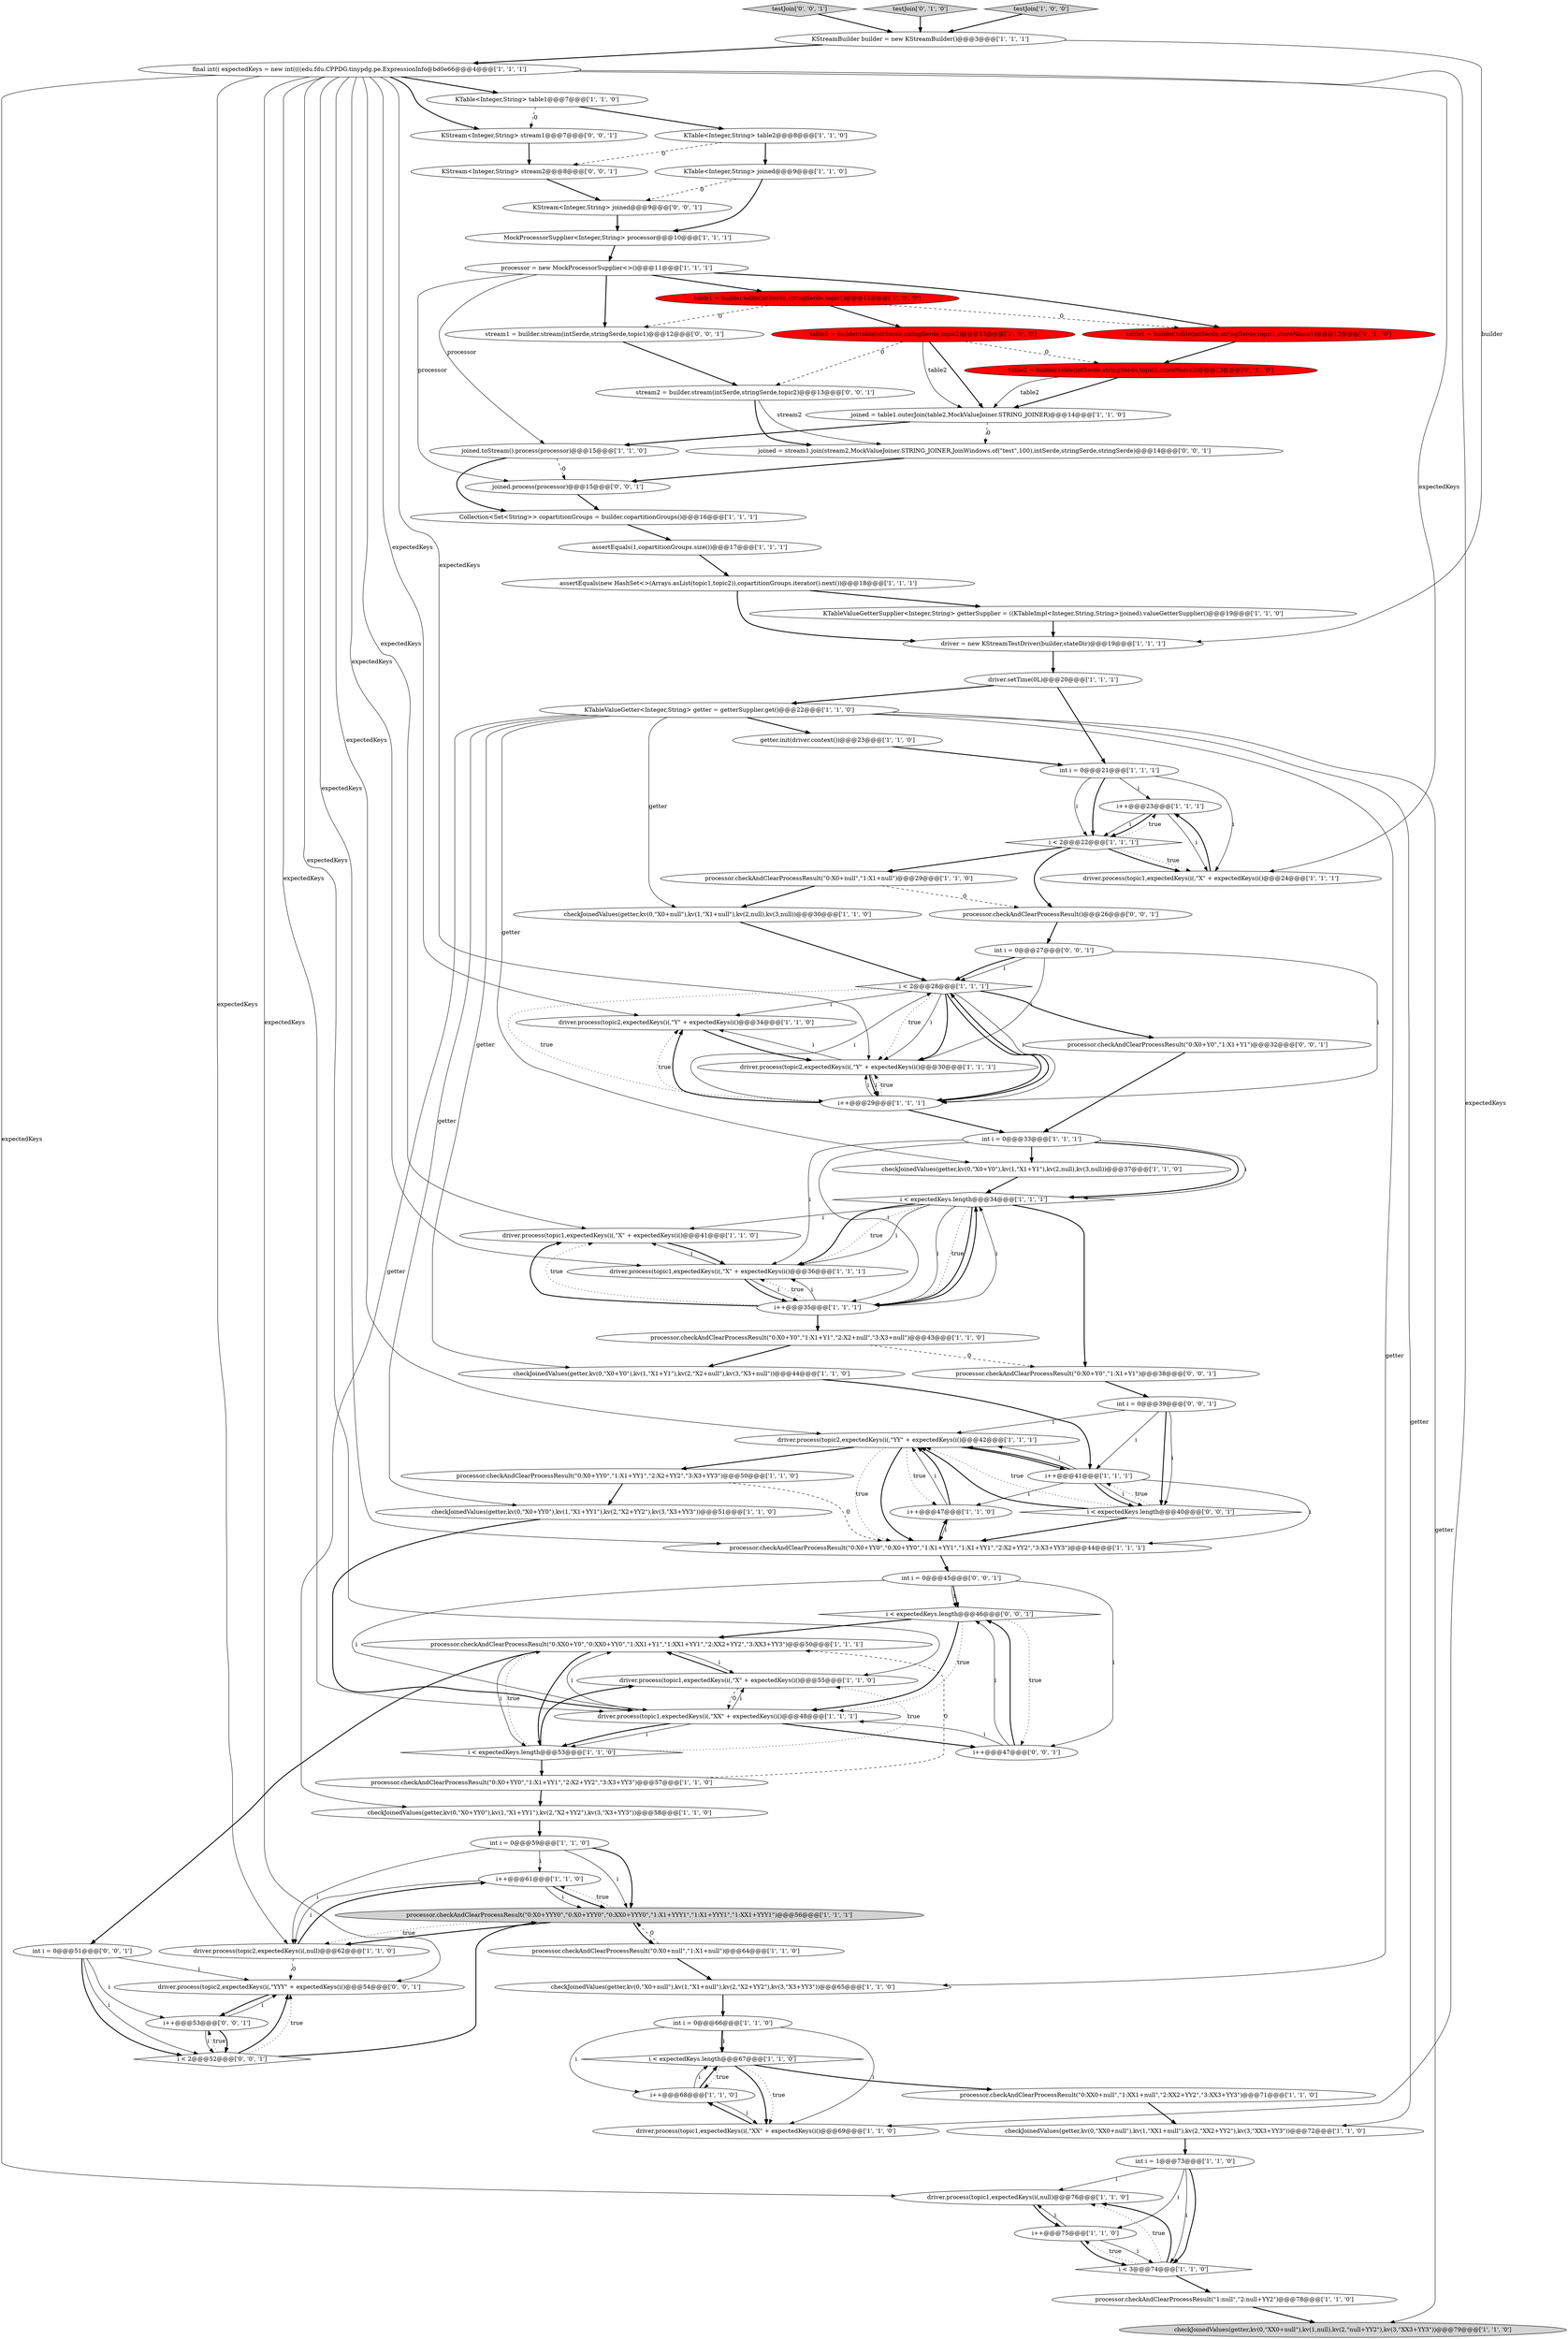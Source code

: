digraph {
17 [style = filled, label = "assertEquals(new HashSet<>(Arrays.asList(topic1,topic2)),copartitionGroups.iterator().next())@@@18@@@['1', '1', '1']", fillcolor = white, shape = ellipse image = "AAA0AAABBB1BBB"];
66 [style = filled, label = "i++@@@23@@@['1', '1', '1']", fillcolor = white, shape = ellipse image = "AAA0AAABBB1BBB"];
33 [style = filled, label = "int i = 0@@@66@@@['1', '1', '0']", fillcolor = white, shape = ellipse image = "AAA0AAABBB1BBB"];
65 [style = filled, label = "driver.process(topic1,expectedKeys(i(,\"X\" + expectedKeys(i()@@@24@@@['1', '1', '1']", fillcolor = white, shape = ellipse image = "AAA0AAABBB1BBB"];
18 [style = filled, label = "driver.process(topic1,expectedKeys(i(,\"X\" + expectedKeys(i()@@@55@@@['1', '1', '0']", fillcolor = white, shape = ellipse image = "AAA0AAABBB1BBB"];
44 [style = filled, label = "checkJoinedValues(getter,kv(0,\"XX0+null\"),kv(1,\"XX1+null\"),kv(2,\"XX2+YY2\"),kv(3,\"XX3+YY3\"))@@@72@@@['1', '1', '0']", fillcolor = white, shape = ellipse image = "AAA0AAABBB1BBB"];
83 [style = filled, label = "int i = 0@@@45@@@['0', '0', '1']", fillcolor = white, shape = ellipse image = "AAA0AAABBB3BBB"];
82 [style = filled, label = "int i = 0@@@39@@@['0', '0', '1']", fillcolor = white, shape = ellipse image = "AAA0AAABBB3BBB"];
84 [style = filled, label = "testJoin['0', '0', '1']", fillcolor = lightgray, shape = diamond image = "AAA0AAABBB3BBB"];
35 [style = filled, label = "driver.process(topic1,expectedKeys(i(,null)@@@76@@@['1', '1', '0']", fillcolor = white, shape = ellipse image = "AAA0AAABBB1BBB"];
20 [style = filled, label = "i++@@@75@@@['1', '1', '0']", fillcolor = white, shape = ellipse image = "AAA0AAABBB1BBB"];
59 [style = filled, label = "getter.init(driver.context())@@@23@@@['1', '1', '0']", fillcolor = white, shape = ellipse image = "AAA0AAABBB1BBB"];
75 [style = filled, label = "stream1 = builder.stream(intSerde,stringSerde,topic1)@@@12@@@['0', '0', '1']", fillcolor = white, shape = ellipse image = "AAA0AAABBB3BBB"];
57 [style = filled, label = "i++@@@47@@@['1', '1', '0']", fillcolor = white, shape = ellipse image = "AAA0AAABBB1BBB"];
68 [style = filled, label = "table1 = builder.table(intSerde,stringSerde,topic1,storeName1)@@@12@@@['0', '1', '0']", fillcolor = red, shape = ellipse image = "AAA1AAABBB2BBB"];
81 [style = filled, label = "i < expectedKeys.length@@@46@@@['0', '0', '1']", fillcolor = white, shape = diamond image = "AAA0AAABBB3BBB"];
6 [style = filled, label = "driver.process(topic2,expectedKeys(i(,\"Y\" + expectedKeys(i()@@@34@@@['1', '1', '0']", fillcolor = white, shape = ellipse image = "AAA0AAABBB1BBB"];
69 [style = filled, label = "testJoin['0', '1', '0']", fillcolor = lightgray, shape = diamond image = "AAA0AAABBB2BBB"];
63 [style = filled, label = "i++@@@61@@@['1', '1', '0']", fillcolor = white, shape = ellipse image = "AAA0AAABBB1BBB"];
7 [style = filled, label = "i < 2@@@28@@@['1', '1', '1']", fillcolor = white, shape = diamond image = "AAA0AAABBB1BBB"];
76 [style = filled, label = "processor.checkAndClearProcessResult(\"0:X0+Y0\",\"1:X1+Y1\")@@@32@@@['0', '0', '1']", fillcolor = white, shape = ellipse image = "AAA0AAABBB3BBB"];
73 [style = filled, label = "stream2 = builder.stream(intSerde,stringSerde,topic2)@@@13@@@['0', '0', '1']", fillcolor = white, shape = ellipse image = "AAA0AAABBB3BBB"];
53 [style = filled, label = "processor = new MockProcessorSupplier<>()@@@11@@@['1', '1', '1']", fillcolor = white, shape = ellipse image = "AAA0AAABBB1BBB"];
24 [style = filled, label = "KTable<Integer,String> table1@@@7@@@['1', '1', '0']", fillcolor = white, shape = ellipse image = "AAA0AAABBB1BBB"];
25 [style = filled, label = "i < expectedKeys.length@@@53@@@['1', '1', '0']", fillcolor = white, shape = diamond image = "AAA0AAABBB1BBB"];
60 [style = filled, label = "processor.checkAndClearProcessResult(\"0:X0+null\",\"1:X1+null\")@@@29@@@['1', '1', '0']", fillcolor = white, shape = ellipse image = "AAA0AAABBB1BBB"];
4 [style = filled, label = "i < 3@@@74@@@['1', '1', '0']", fillcolor = white, shape = diamond image = "AAA0AAABBB1BBB"];
71 [style = filled, label = "KStream<Integer,String> joined@@@9@@@['0', '0', '1']", fillcolor = white, shape = ellipse image = "AAA0AAABBB3BBB"];
26 [style = filled, label = "i < expectedKeys.length@@@34@@@['1', '1', '1']", fillcolor = white, shape = diamond image = "AAA0AAABBB1BBB"];
67 [style = filled, label = "processor.checkAndClearProcessResult(\"0:X0+YYY0\",\"0:X0+YYY0\",\"0:XX0+YYY0\",\"1:X1+YYY1\",\"1:X1+YYY1\",\"1:XX1+YYY1\")@@@56@@@['1', '1', '1']", fillcolor = lightgray, shape = ellipse image = "AAA0AAABBB1BBB"];
86 [style = filled, label = "int i = 0@@@27@@@['0', '0', '1']", fillcolor = white, shape = ellipse image = "AAA0AAABBB3BBB"];
9 [style = filled, label = "int i = 1@@@73@@@['1', '1', '0']", fillcolor = white, shape = ellipse image = "AAA0AAABBB1BBB"];
19 [style = filled, label = "i < expectedKeys.length@@@67@@@['1', '1', '0']", fillcolor = white, shape = diamond image = "AAA0AAABBB1BBB"];
58 [style = filled, label = "table2 = builder.table(intSerde,stringSerde,topic2)@@@13@@@['1', '0', '0']", fillcolor = red, shape = ellipse image = "AAA1AAABBB1BBB"];
62 [style = filled, label = "assertEquals(1,copartitionGroups.size())@@@17@@@['1', '1', '1']", fillcolor = white, shape = ellipse image = "AAA0AAABBB1BBB"];
87 [style = filled, label = "processor.checkAndClearProcessResult(\"0:X0+Y0\",\"1:X1+Y1\")@@@38@@@['0', '0', '1']", fillcolor = white, shape = ellipse image = "AAA0AAABBB3BBB"];
64 [style = filled, label = "joined.toStream().process(processor)@@@15@@@['1', '1', '0']", fillcolor = white, shape = ellipse image = "AAA0AAABBB1BBB"];
47 [style = filled, label = "processor.checkAndClearProcessResult(\"0:XX0+Y0\",\"0:XX0+YY0\",\"1:XX1+Y1\",\"1:XX1+YY1\",\"2:XX2+YY2\",\"3:XX3+YY3\")@@@50@@@['1', '1', '1']", fillcolor = white, shape = ellipse image = "AAA0AAABBB1BBB"];
30 [style = filled, label = "int i = 0@@@59@@@['1', '1', '0']", fillcolor = white, shape = ellipse image = "AAA0AAABBB1BBB"];
34 [style = filled, label = "joined = table1.outerJoin(table2,MockValueJoiner.STRING_JOINER)@@@14@@@['1', '1', '0']", fillcolor = white, shape = ellipse image = "AAA0AAABBB1BBB"];
40 [style = filled, label = "checkJoinedValues(getter,kv(0,\"X0+null\"),kv(1,\"X1+null\"),kv(2,\"X2+YY2\"),kv(3,\"X3+YY3\"))@@@65@@@['1', '1', '0']", fillcolor = white, shape = ellipse image = "AAA0AAABBB1BBB"];
46 [style = filled, label = "processor.checkAndClearProcessResult(\"0:X0+YY0\",\"1:X1+YY1\",\"2:X2+YY2\",\"3:X3+YY3\")@@@57@@@['1', '1', '0']", fillcolor = white, shape = ellipse image = "AAA0AAABBB1BBB"];
88 [style = filled, label = "i++@@@53@@@['0', '0', '1']", fillcolor = white, shape = ellipse image = "AAA0AAABBB3BBB"];
49 [style = filled, label = "int i = 0@@@21@@@['1', '1', '1']", fillcolor = white, shape = ellipse image = "AAA0AAABBB1BBB"];
23 [style = filled, label = "processor.checkAndClearProcessResult(\"0:X0+YY0\",\"1:X1+YY1\",\"2:X2+YY2\",\"3:X3+YY3\")@@@50@@@['1', '1', '0']", fillcolor = white, shape = ellipse image = "AAA0AAABBB1BBB"];
78 [style = filled, label = "KStream<Integer,String> stream2@@@8@@@['0', '0', '1']", fillcolor = white, shape = ellipse image = "AAA0AAABBB3BBB"];
29 [style = filled, label = "driver.process(topic1,expectedKeys(i(,\"XX\" + expectedKeys(i()@@@48@@@['1', '1', '1']", fillcolor = white, shape = ellipse image = "AAA0AAABBB1BBB"];
13 [style = filled, label = "processor.checkAndClearProcessResult(\"0:X0+null\",\"1:X1+null\")@@@64@@@['1', '1', '0']", fillcolor = white, shape = ellipse image = "AAA0AAABBB1BBB"];
42 [style = filled, label = "driver.process(topic2,expectedKeys(i(,\"YY\" + expectedKeys(i()@@@42@@@['1', '1', '1']", fillcolor = white, shape = ellipse image = "AAA0AAABBB1BBB"];
70 [style = filled, label = "table2 = builder.table(intSerde,stringSerde,topic2,storeName2)@@@13@@@['0', '1', '0']", fillcolor = red, shape = ellipse image = "AAA1AAABBB2BBB"];
48 [style = filled, label = "i++@@@68@@@['1', '1', '0']", fillcolor = white, shape = ellipse image = "AAA0AAABBB1BBB"];
21 [style = filled, label = "processor.checkAndClearProcessResult(\"0:X0+Y0\",\"1:X1+Y1\",\"2:X2+null\",\"3:X3+null\")@@@43@@@['1', '1', '0']", fillcolor = white, shape = ellipse image = "AAA0AAABBB1BBB"];
0 [style = filled, label = "KTable<Integer,String> table2@@@8@@@['1', '1', '0']", fillcolor = white, shape = ellipse image = "AAA0AAABBB1BBB"];
22 [style = filled, label = "int i = 0@@@33@@@['1', '1', '1']", fillcolor = white, shape = ellipse image = "AAA0AAABBB1BBB"];
89 [style = filled, label = "i++@@@47@@@['0', '0', '1']", fillcolor = white, shape = ellipse image = "AAA0AAABBB3BBB"];
54 [style = filled, label = "i < 2@@@22@@@['1', '1', '1']", fillcolor = white, shape = diamond image = "AAA0AAABBB1BBB"];
38 [style = filled, label = "KStreamBuilder builder = new KStreamBuilder()@@@3@@@['1', '1', '1']", fillcolor = white, shape = ellipse image = "AAA0AAABBB1BBB"];
28 [style = filled, label = "driver.process(topic1,expectedKeys(i(,\"X\" + expectedKeys(i()@@@41@@@['1', '1', '0']", fillcolor = white, shape = ellipse image = "AAA0AAABBB1BBB"];
36 [style = filled, label = "i++@@@35@@@['1', '1', '1']", fillcolor = white, shape = ellipse image = "AAA0AAABBB1BBB"];
5 [style = filled, label = "testJoin['1', '0', '0']", fillcolor = lightgray, shape = diamond image = "AAA0AAABBB1BBB"];
2 [style = filled, label = "table1 = builder.table(intSerde,stringSerde,topic1)@@@12@@@['1', '0', '0']", fillcolor = red, shape = ellipse image = "AAA1AAABBB1BBB"];
85 [style = filled, label = "processor.checkAndClearProcessResult()@@@26@@@['0', '0', '1']", fillcolor = white, shape = ellipse image = "AAA0AAABBB3BBB"];
32 [style = filled, label = "checkJoinedValues(getter,kv(0,\"X0+Y0\"),kv(1,\"X1+Y1\"),kv(2,null),kv(3,null))@@@37@@@['1', '1', '0']", fillcolor = white, shape = ellipse image = "AAA0AAABBB1BBB"];
8 [style = filled, label = "MockProcessorSupplier<Integer,String> processor@@@10@@@['1', '1', '1']", fillcolor = white, shape = ellipse image = "AAA0AAABBB1BBB"];
79 [style = filled, label = "i < 2@@@52@@@['0', '0', '1']", fillcolor = white, shape = diamond image = "AAA0AAABBB3BBB"];
90 [style = filled, label = "driver.process(topic2,expectedKeys(i(,\"YYY\" + expectedKeys(i()@@@54@@@['0', '0', '1']", fillcolor = white, shape = ellipse image = "AAA0AAABBB3BBB"];
80 [style = filled, label = "joined = stream1.join(stream2,MockValueJoiner.STRING_JOINER,JoinWindows.of(\"test\",100),intSerde,stringSerde,stringSerde)@@@14@@@['0', '0', '1']", fillcolor = white, shape = ellipse image = "AAA0AAABBB3BBB"];
27 [style = filled, label = "i++@@@41@@@['1', '1', '1']", fillcolor = white, shape = ellipse image = "AAA0AAABBB1BBB"];
14 [style = filled, label = "i++@@@29@@@['1', '1', '1']", fillcolor = white, shape = ellipse image = "AAA0AAABBB1BBB"];
43 [style = filled, label = "checkJoinedValues(getter,kv(0,\"X0+Y0\"),kv(1,\"X1+Y1\"),kv(2,\"X2+null\"),kv(3,\"X3+null\"))@@@44@@@['1', '1', '0']", fillcolor = white, shape = ellipse image = "AAA0AAABBB1BBB"];
1 [style = filled, label = "KTableValueGetterSupplier<Integer,String> getterSupplier = ((KTableImpl<Integer,String,String>)joined).valueGetterSupplier()@@@19@@@['1', '1', '0']", fillcolor = white, shape = ellipse image = "AAA0AAABBB1BBB"];
3 [style = filled, label = "driver.process(topic2,expectedKeys(i(,null)@@@62@@@['1', '1', '0']", fillcolor = white, shape = ellipse image = "AAA0AAABBB1BBB"];
77 [style = filled, label = "joined.process(processor)@@@15@@@['0', '0', '1']", fillcolor = white, shape = ellipse image = "AAA0AAABBB3BBB"];
10 [style = filled, label = "checkJoinedValues(getter,kv(0,\"X0+YY0\"),kv(1,\"X1+YY1\"),kv(2,\"X2+YY2\"),kv(3,\"X3+YY3\"))@@@51@@@['1', '1', '0']", fillcolor = white, shape = ellipse image = "AAA0AAABBB1BBB"];
51 [style = filled, label = "driver.process(topic1,expectedKeys(i(,\"XX\" + expectedKeys(i()@@@69@@@['1', '1', '0']", fillcolor = white, shape = ellipse image = "AAA0AAABBB1BBB"];
74 [style = filled, label = "i < expectedKeys.length@@@40@@@['0', '0', '1']", fillcolor = white, shape = diamond image = "AAA0AAABBB3BBB"];
45 [style = filled, label = "driver = new KStreamTestDriver(builder,stateDir)@@@19@@@['1', '1', '1']", fillcolor = white, shape = ellipse image = "AAA0AAABBB1BBB"];
41 [style = filled, label = "KTable<Integer,String> joined@@@9@@@['1', '1', '0']", fillcolor = white, shape = ellipse image = "AAA0AAABBB1BBB"];
15 [style = filled, label = "driver.setTime(0L)@@@20@@@['1', '1', '1']", fillcolor = white, shape = ellipse image = "AAA0AAABBB1BBB"];
72 [style = filled, label = "int i = 0@@@51@@@['0', '0', '1']", fillcolor = white, shape = ellipse image = "AAA0AAABBB3BBB"];
56 [style = filled, label = "driver.process(topic1,expectedKeys(i(,\"X\" + expectedKeys(i()@@@36@@@['1', '1', '1']", fillcolor = white, shape = ellipse image = "AAA0AAABBB1BBB"];
37 [style = filled, label = "driver.process(topic2,expectedKeys(i(,\"Y\" + expectedKeys(i()@@@30@@@['1', '1', '1']", fillcolor = white, shape = ellipse image = "AAA0AAABBB1BBB"];
52 [style = filled, label = "KTableValueGetter<Integer,String> getter = getterSupplier.get()@@@22@@@['1', '1', '0']", fillcolor = white, shape = ellipse image = "AAA0AAABBB1BBB"];
50 [style = filled, label = "checkJoinedValues(getter,kv(0,\"X0+YY0\"),kv(1,\"X1+YY1\"),kv(2,\"X2+YY2\"),kv(3,\"X3+YY3\"))@@@58@@@['1', '1', '0']", fillcolor = white, shape = ellipse image = "AAA0AAABBB1BBB"];
55 [style = filled, label = "processor.checkAndClearProcessResult(\"1:null\",\"2:null+YY2\")@@@78@@@['1', '1', '0']", fillcolor = white, shape = ellipse image = "AAA0AAABBB1BBB"];
12 [style = filled, label = "Collection<Set<String>> copartitionGroups = builder.copartitionGroups()@@@16@@@['1', '1', '1']", fillcolor = white, shape = ellipse image = "AAA0AAABBB1BBB"];
11 [style = filled, label = "checkJoinedValues(getter,kv(0,\"XX0+null\"),kv(1,null),kv(2,\"null+YY2\"),kv(3,\"XX3+YY3\"))@@@79@@@['1', '1', '0']", fillcolor = lightgray, shape = ellipse image = "AAA0AAABBB1BBB"];
31 [style = filled, label = "processor.checkAndClearProcessResult(\"0:XX0+null\",\"1:XX1+null\",\"2:XX2+YY2\",\"3:XX3+YY3\")@@@71@@@['1', '1', '0']", fillcolor = white, shape = ellipse image = "AAA0AAABBB1BBB"];
16 [style = filled, label = "checkJoinedValues(getter,kv(0,\"X0+null\"),kv(1,\"X1+null\"),kv(2,null),kv(3,null))@@@30@@@['1', '1', '0']", fillcolor = white, shape = ellipse image = "AAA0AAABBB1BBB"];
61 [style = filled, label = "final int(( expectedKeys = new int((((edu.fdu.CPPDG.tinypdg.pe.ExpressionInfo@bd0e66@@@4@@@['1', '1', '1']", fillcolor = white, shape = ellipse image = "AAA0AAABBB1BBB"];
91 [style = filled, label = "KStream<Integer,String> stream1@@@7@@@['0', '0', '1']", fillcolor = white, shape = ellipse image = "AAA0AAABBB3BBB"];
39 [style = filled, label = "processor.checkAndClearProcessResult(\"0:X0+YY0\",\"0:X0+YY0\",\"1:X1+YY1\",\"1:X1+YY1\",\"2:X2+YY2\",\"3:X3+YY3\")@@@44@@@['1', '1', '1']", fillcolor = white, shape = ellipse image = "AAA0AAABBB1BBB"];
86->7 [style = bold, label=""];
81->29 [style = bold, label=""];
42->23 [style = bold, label=""];
66->65 [style = solid, label="i"];
69->38 [style = bold, label=""];
20->35 [style = solid, label="i"];
59->49 [style = bold, label=""];
90->88 [style = bold, label=""];
74->27 [style = dotted, label="true"];
14->7 [style = solid, label="i"];
61->28 [style = solid, label="expectedKeys"];
52->16 [style = solid, label="getter"];
26->36 [style = solid, label="i"];
41->8 [style = bold, label=""];
0->78 [style = dashed, label="0"];
21->43 [style = bold, label=""];
33->51 [style = solid, label="i"];
16->7 [style = bold, label=""];
42->57 [style = dotted, label="true"];
36->28 [style = bold, label=""];
27->39 [style = solid, label="i"];
17->45 [style = bold, label=""];
77->12 [style = bold, label=""];
22->36 [style = solid, label="i"];
52->59 [style = bold, label=""];
85->86 [style = bold, label=""];
5->38 [style = bold, label=""];
26->56 [style = bold, label=""];
54->65 [style = bold, label=""];
52->11 [style = solid, label="getter"];
14->7 [style = bold, label=""];
53->77 [style = solid, label="processor"];
7->14 [style = bold, label=""];
25->18 [style = dotted, label="true"];
39->57 [style = bold, label=""];
87->82 [style = bold, label=""];
61->3 [style = solid, label="expectedKeys"];
41->71 [style = dashed, label="0"];
38->45 [style = solid, label="builder"];
83->81 [style = solid, label="i"];
61->18 [style = solid, label="expectedKeys"];
73->80 [style = bold, label=""];
51->48 [style = bold, label=""];
82->27 [style = solid, label="i"];
26->56 [style = dotted, label="true"];
82->74 [style = bold, label=""];
56->36 [style = solid, label="i"];
81->29 [style = dotted, label="true"];
15->52 [style = bold, label=""];
84->38 [style = bold, label=""];
34->64 [style = bold, label=""];
61->56 [style = solid, label="expectedKeys"];
23->39 [style = dashed, label="0"];
58->34 [style = solid, label="table2"];
89->81 [style = solid, label="i"];
25->47 [style = dotted, label="true"];
81->89 [style = dotted, label="true"];
78->71 [style = bold, label=""];
61->24 [style = bold, label=""];
55->11 [style = bold, label=""];
60->85 [style = dashed, label="0"];
7->6 [style = solid, label="i"];
26->56 [style = solid, label="i"];
46->50 [style = bold, label=""];
66->54 [style = solid, label="i"];
9->4 [style = solid, label="i"];
67->3 [style = bold, label=""];
53->75 [style = bold, label=""];
81->47 [style = bold, label=""];
82->42 [style = solid, label="i"];
8->53 [style = bold, label=""];
52->40 [style = solid, label="getter"];
27->74 [style = bold, label=""];
26->36 [style = dotted, label="true"];
52->10 [style = solid, label="getter"];
18->29 [style = dashed, label="0"];
27->57 [style = solid, label="i"];
30->67 [style = bold, label=""];
37->14 [style = solid, label="i"];
47->25 [style = solid, label="i"];
64->12 [style = bold, label=""];
60->16 [style = bold, label=""];
54->60 [style = bold, label=""];
35->20 [style = bold, label=""];
24->0 [style = bold, label=""];
57->42 [style = solid, label="i"];
50->30 [style = bold, label=""];
61->65 [style = solid, label="expectedKeys"];
57->39 [style = solid, label="i"];
4->35 [style = dotted, label="true"];
14->22 [style = bold, label=""];
7->37 [style = bold, label=""];
68->70 [style = bold, label=""];
49->65 [style = solid, label="i"];
22->32 [style = bold, label=""];
65->66 [style = bold, label=""];
3->90 [style = dashed, label="0"];
13->40 [style = bold, label=""];
3->63 [style = bold, label=""];
49->54 [style = solid, label="i"];
22->56 [style = solid, label="i"];
73->80 [style = solid, label="stream2"];
79->88 [style = dotted, label="true"];
13->67 [style = dashed, label="0"];
32->26 [style = bold, label=""];
66->54 [style = bold, label=""];
67->3 [style = dotted, label="true"];
54->85 [style = bold, label=""];
74->42 [style = bold, label=""];
82->74 [style = solid, label="i"];
72->79 [style = solid, label="i"];
47->25 [style = bold, label=""];
83->81 [style = bold, label=""];
89->81 [style = bold, label=""];
63->3 [style = solid, label="i"];
61->29 [style = solid, label="expectedKeys"];
14->37 [style = dotted, label="true"];
7->76 [style = bold, label=""];
61->37 [style = solid, label="expectedKeys"];
21->87 [style = dashed, label="0"];
43->27 [style = bold, label=""];
53->68 [style = bold, label=""];
64->77 [style = dashed, label="0"];
23->10 [style = bold, label=""];
36->56 [style = dotted, label="true"];
61->6 [style = solid, label="expectedKeys"];
58->34 [style = bold, label=""];
62->17 [style = bold, label=""];
49->66 [style = solid, label="i"];
61->35 [style = solid, label="expectedKeys"];
56->28 [style = solid, label="i"];
30->63 [style = solid, label="i"];
52->50 [style = solid, label="getter"];
74->42 [style = dotted, label="true"];
61->90 [style = solid, label="expectedKeys"];
1->45 [style = bold, label=""];
58->73 [style = dashed, label="0"];
49->54 [style = bold, label=""];
14->6 [style = bold, label=""];
42->39 [style = dotted, label="true"];
22->26 [style = bold, label=""];
53->64 [style = solid, label="processor"];
56->36 [style = bold, label=""];
88->79 [style = bold, label=""];
48->19 [style = solid, label="i"];
17->1 [style = bold, label=""];
45->15 [style = bold, label=""];
18->47 [style = bold, label=""];
27->42 [style = solid, label="i"];
86->14 [style = solid, label="i"];
12->62 [style = bold, label=""];
70->34 [style = bold, label=""];
42->39 [style = bold, label=""];
25->18 [style = bold, label=""];
29->18 [style = solid, label="i"];
33->48 [style = solid, label="i"];
61->91 [style = bold, label=""];
47->18 [style = solid, label="i"];
30->67 [style = solid, label="i"];
54->65 [style = dotted, label="true"];
36->28 [style = dotted, label="true"];
58->70 [style = dashed, label="0"];
39->83 [style = bold, label=""];
52->32 [style = solid, label="getter"];
6->37 [style = bold, label=""];
0->41 [style = bold, label=""];
27->74 [style = solid, label="i"];
40->33 [style = bold, label=""];
89->29 [style = solid, label="i"];
31->44 [style = bold, label=""];
61->51 [style = solid, label="expectedKeys"];
63->67 [style = solid, label="i"];
63->67 [style = bold, label=""];
72->90 [style = solid, label="i"];
75->73 [style = bold, label=""];
29->47 [style = solid, label="i"];
42->27 [style = bold, label=""];
79->67 [style = bold, label=""];
72->88 [style = solid, label="i"];
20->4 [style = solid, label="i"];
79->90 [style = bold, label=""];
33->19 [style = bold, label=""];
19->51 [style = bold, label=""];
71->8 [style = bold, label=""];
29->89 [style = bold, label=""];
44->9 [style = bold, label=""];
74->39 [style = bold, label=""];
83->89 [style = solid, label="i"];
36->26 [style = solid, label="i"];
52->43 [style = solid, label="getter"];
7->14 [style = solid, label="i"];
76->22 [style = bold, label=""];
14->6 [style = dotted, label="true"];
15->49 [style = bold, label=""];
4->35 [style = bold, label=""];
52->44 [style = solid, label="getter"];
57->42 [style = bold, label=""];
67->13 [style = bold, label=""];
67->63 [style = dotted, label="true"];
19->48 [style = dotted, label="true"];
88->79 [style = solid, label="i"];
26->87 [style = bold, label=""];
19->31 [style = bold, label=""];
70->34 [style = solid, label="table2"];
26->36 [style = bold, label=""];
9->4 [style = bold, label=""];
29->25 [style = solid, label="i"];
4->20 [style = dotted, label="true"];
29->25 [style = bold, label=""];
2->75 [style = dashed, label="0"];
26->28 [style = solid, label="i"];
47->72 [style = bold, label=""];
25->46 [style = bold, label=""];
2->58 [style = bold, label=""];
38->61 [style = bold, label=""];
36->26 [style = bold, label=""];
86->7 [style = solid, label="i"];
88->90 [style = solid, label="i"];
46->47 [style = dashed, label="0"];
61->39 [style = solid, label="expectedKeys"];
86->37 [style = solid, label="i"];
7->37 [style = dotted, label="true"];
53->2 [style = bold, label=""];
28->56 [style = bold, label=""];
27->42 [style = bold, label=""];
20->4 [style = bold, label=""];
22->26 [style = solid, label="i"];
36->21 [style = bold, label=""];
54->66 [style = dotted, label="true"];
83->29 [style = solid, label="i"];
37->14 [style = bold, label=""];
19->51 [style = dotted, label="true"];
10->29 [style = bold, label=""];
24->91 [style = dashed, label="0"];
2->68 [style = dashed, label="0"];
9->35 [style = solid, label="i"];
79->90 [style = dotted, label="true"];
48->19 [style = bold, label=""];
80->77 [style = bold, label=""];
72->79 [style = bold, label=""];
14->37 [style = solid, label="i"];
9->20 [style = solid, label="i"];
4->55 [style = bold, label=""];
36->56 [style = solid, label="i"];
33->19 [style = solid, label="i"];
37->6 [style = solid, label="i"];
30->3 [style = solid, label="i"];
91->78 [style = bold, label=""];
7->37 [style = solid, label="i"];
61->42 [style = solid, label="expectedKeys"];
34->80 [style = dashed, label="0"];
48->51 [style = solid, label="i"];
7->14 [style = dotted, label="true"];
}
